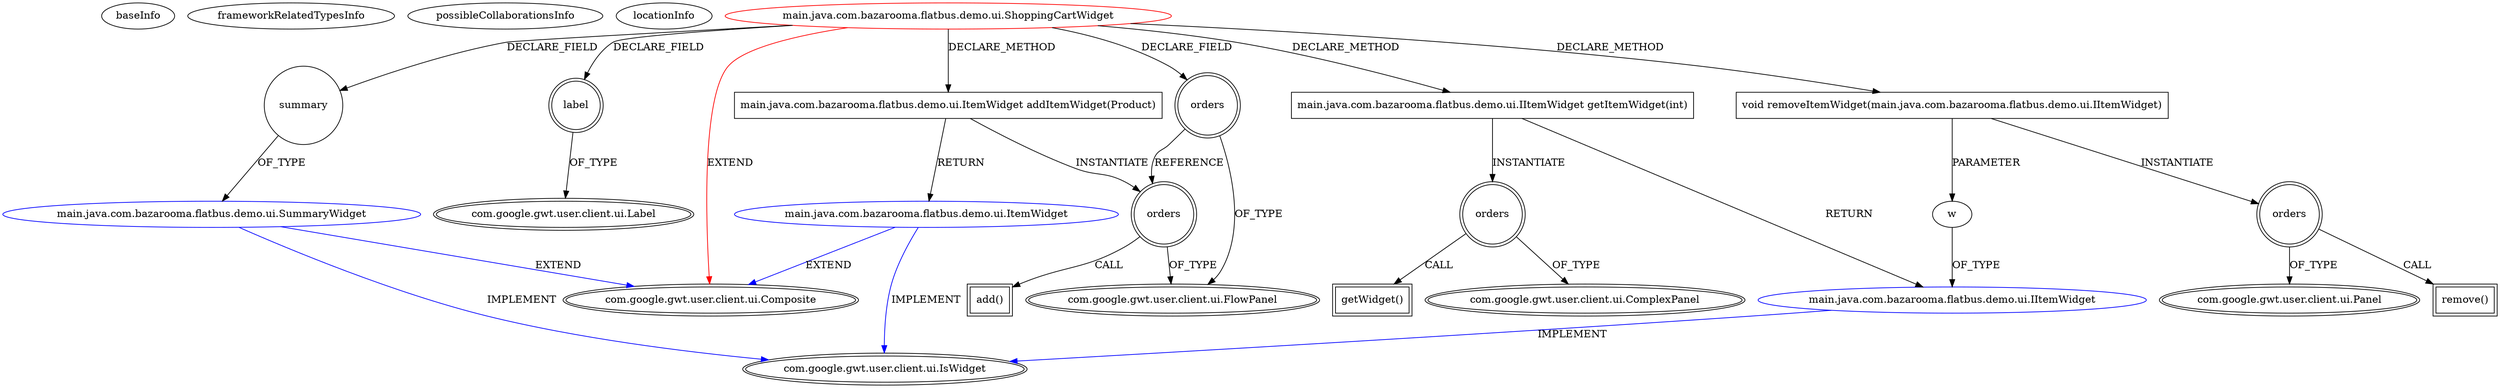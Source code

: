 digraph {
baseInfo[graphId=1353,category="extension_graph",isAnonymous=false,possibleRelation=true]
frameworkRelatedTypesInfo[0="com.google.gwt.user.client.ui.Composite"]
possibleCollaborationsInfo[0="1353~CLIENT_METHOD_DECLARATION-RETURN_TYPE-~com.google.gwt.user.client.ui.Composite ~com.google.gwt.user.client.ui.Composite com.google.gwt.user.client.ui.IsWidget ~false~false",1="1353~CLIENT_METHOD_DECLARATION-PARAMETER_DECLARATION-CLIENT_METHOD_DECLARATION-RETURN_TYPE-~com.google.gwt.user.client.ui.Composite ~com.google.gwt.user.client.ui.IsWidget ~false~false",2="1353~FIELD_DECLARATION-~com.google.gwt.user.client.ui.Composite ~com.google.gwt.user.client.ui.Composite com.google.gwt.user.client.ui.IsWidget ~false~false"]
locationInfo[projectName="ggeorgovassilis-flatbus",filePath="/ggeorgovassilis-flatbus/flatbus-master/flatbus-test/src/main/java/com/bazarooma/flatbus/demo/ui/ShoppingCartWidget.java",contextSignature="ShoppingCartWidget",graphId="1353"]
0[label="main.java.com.bazarooma.flatbus.demo.ui.ShoppingCartWidget",vertexType="ROOT_CLIENT_CLASS_DECLARATION",isFrameworkType=false,color=red]
1[label="com.google.gwt.user.client.ui.Composite",vertexType="FRAMEWORK_CLASS_TYPE",isFrameworkType=true,peripheries=2]
2[label="label",vertexType="FIELD_DECLARATION",isFrameworkType=true,peripheries=2,shape=circle]
3[label="com.google.gwt.user.client.ui.Label",vertexType="FRAMEWORK_CLASS_TYPE",isFrameworkType=true,peripheries=2]
4[label="orders",vertexType="FIELD_DECLARATION",isFrameworkType=true,peripheries=2,shape=circle]
5[label="com.google.gwt.user.client.ui.FlowPanel",vertexType="FRAMEWORK_CLASS_TYPE",isFrameworkType=true,peripheries=2]
6[label="summary",vertexType="FIELD_DECLARATION",isFrameworkType=false,shape=circle]
7[label="main.java.com.bazarooma.flatbus.demo.ui.SummaryWidget",vertexType="REFERENCE_CLIENT_CLASS_DECLARATION",isFrameworkType=false,color=blue]
9[label="com.google.gwt.user.client.ui.IsWidget",vertexType="FRAMEWORK_INTERFACE_TYPE",isFrameworkType=true,peripheries=2]
16[label="main.java.com.bazarooma.flatbus.demo.ui.IItemWidget getItemWidget(int)",vertexType="CLIENT_METHOD_DECLARATION",isFrameworkType=false,shape=box]
17[label="main.java.com.bazarooma.flatbus.demo.ui.IItemWidget",vertexType="REFERENCE_CLIENT_CLASS_DECLARATION",isFrameworkType=false,color=blue]
19[label="orders",vertexType="VARIABLE_EXPRESION",isFrameworkType=true,peripheries=2,shape=circle]
21[label="com.google.gwt.user.client.ui.ComplexPanel",vertexType="FRAMEWORK_CLASS_TYPE",isFrameworkType=true,peripheries=2]
20[label="getWidget()",vertexType="INSIDE_CALL",isFrameworkType=true,peripheries=2,shape=box]
22[label="main.java.com.bazarooma.flatbus.demo.ui.ItemWidget addItemWidget(Product)",vertexType="CLIENT_METHOD_DECLARATION",isFrameworkType=false,shape=box]
23[label="main.java.com.bazarooma.flatbus.demo.ui.ItemWidget",vertexType="REFERENCE_CLIENT_CLASS_DECLARATION",isFrameworkType=false,color=blue]
26[label="orders",vertexType="VARIABLE_EXPRESION",isFrameworkType=true,peripheries=2,shape=circle]
27[label="add()",vertexType="INSIDE_CALL",isFrameworkType=true,peripheries=2,shape=box]
29[label="void removeItemWidget(main.java.com.bazarooma.flatbus.demo.ui.IItemWidget)",vertexType="CLIENT_METHOD_DECLARATION",isFrameworkType=false,shape=box]
30[label="w",vertexType="PARAMETER_DECLARATION",isFrameworkType=false]
32[label="orders",vertexType="VARIABLE_EXPRESION",isFrameworkType=true,peripheries=2,shape=circle]
34[label="com.google.gwt.user.client.ui.Panel",vertexType="FRAMEWORK_CLASS_TYPE",isFrameworkType=true,peripheries=2]
33[label="remove()",vertexType="INSIDE_CALL",isFrameworkType=true,peripheries=2,shape=box]
0->1[label="EXTEND",color=red]
0->2[label="DECLARE_FIELD"]
2->3[label="OF_TYPE"]
0->4[label="DECLARE_FIELD"]
4->5[label="OF_TYPE"]
0->6[label="DECLARE_FIELD"]
7->1[label="EXTEND",color=blue]
7->9[label="IMPLEMENT",color=blue]
6->7[label="OF_TYPE"]
0->16[label="DECLARE_METHOD"]
17->9[label="IMPLEMENT",color=blue]
16->17[label="RETURN"]
16->19[label="INSTANTIATE"]
19->21[label="OF_TYPE"]
19->20[label="CALL"]
0->22[label="DECLARE_METHOD"]
23->1[label="EXTEND",color=blue]
23->9[label="IMPLEMENT",color=blue]
22->23[label="RETURN"]
22->26[label="INSTANTIATE"]
4->26[label="REFERENCE"]
26->5[label="OF_TYPE"]
26->27[label="CALL"]
0->29[label="DECLARE_METHOD"]
30->17[label="OF_TYPE"]
29->30[label="PARAMETER"]
29->32[label="INSTANTIATE"]
32->34[label="OF_TYPE"]
32->33[label="CALL"]
}

